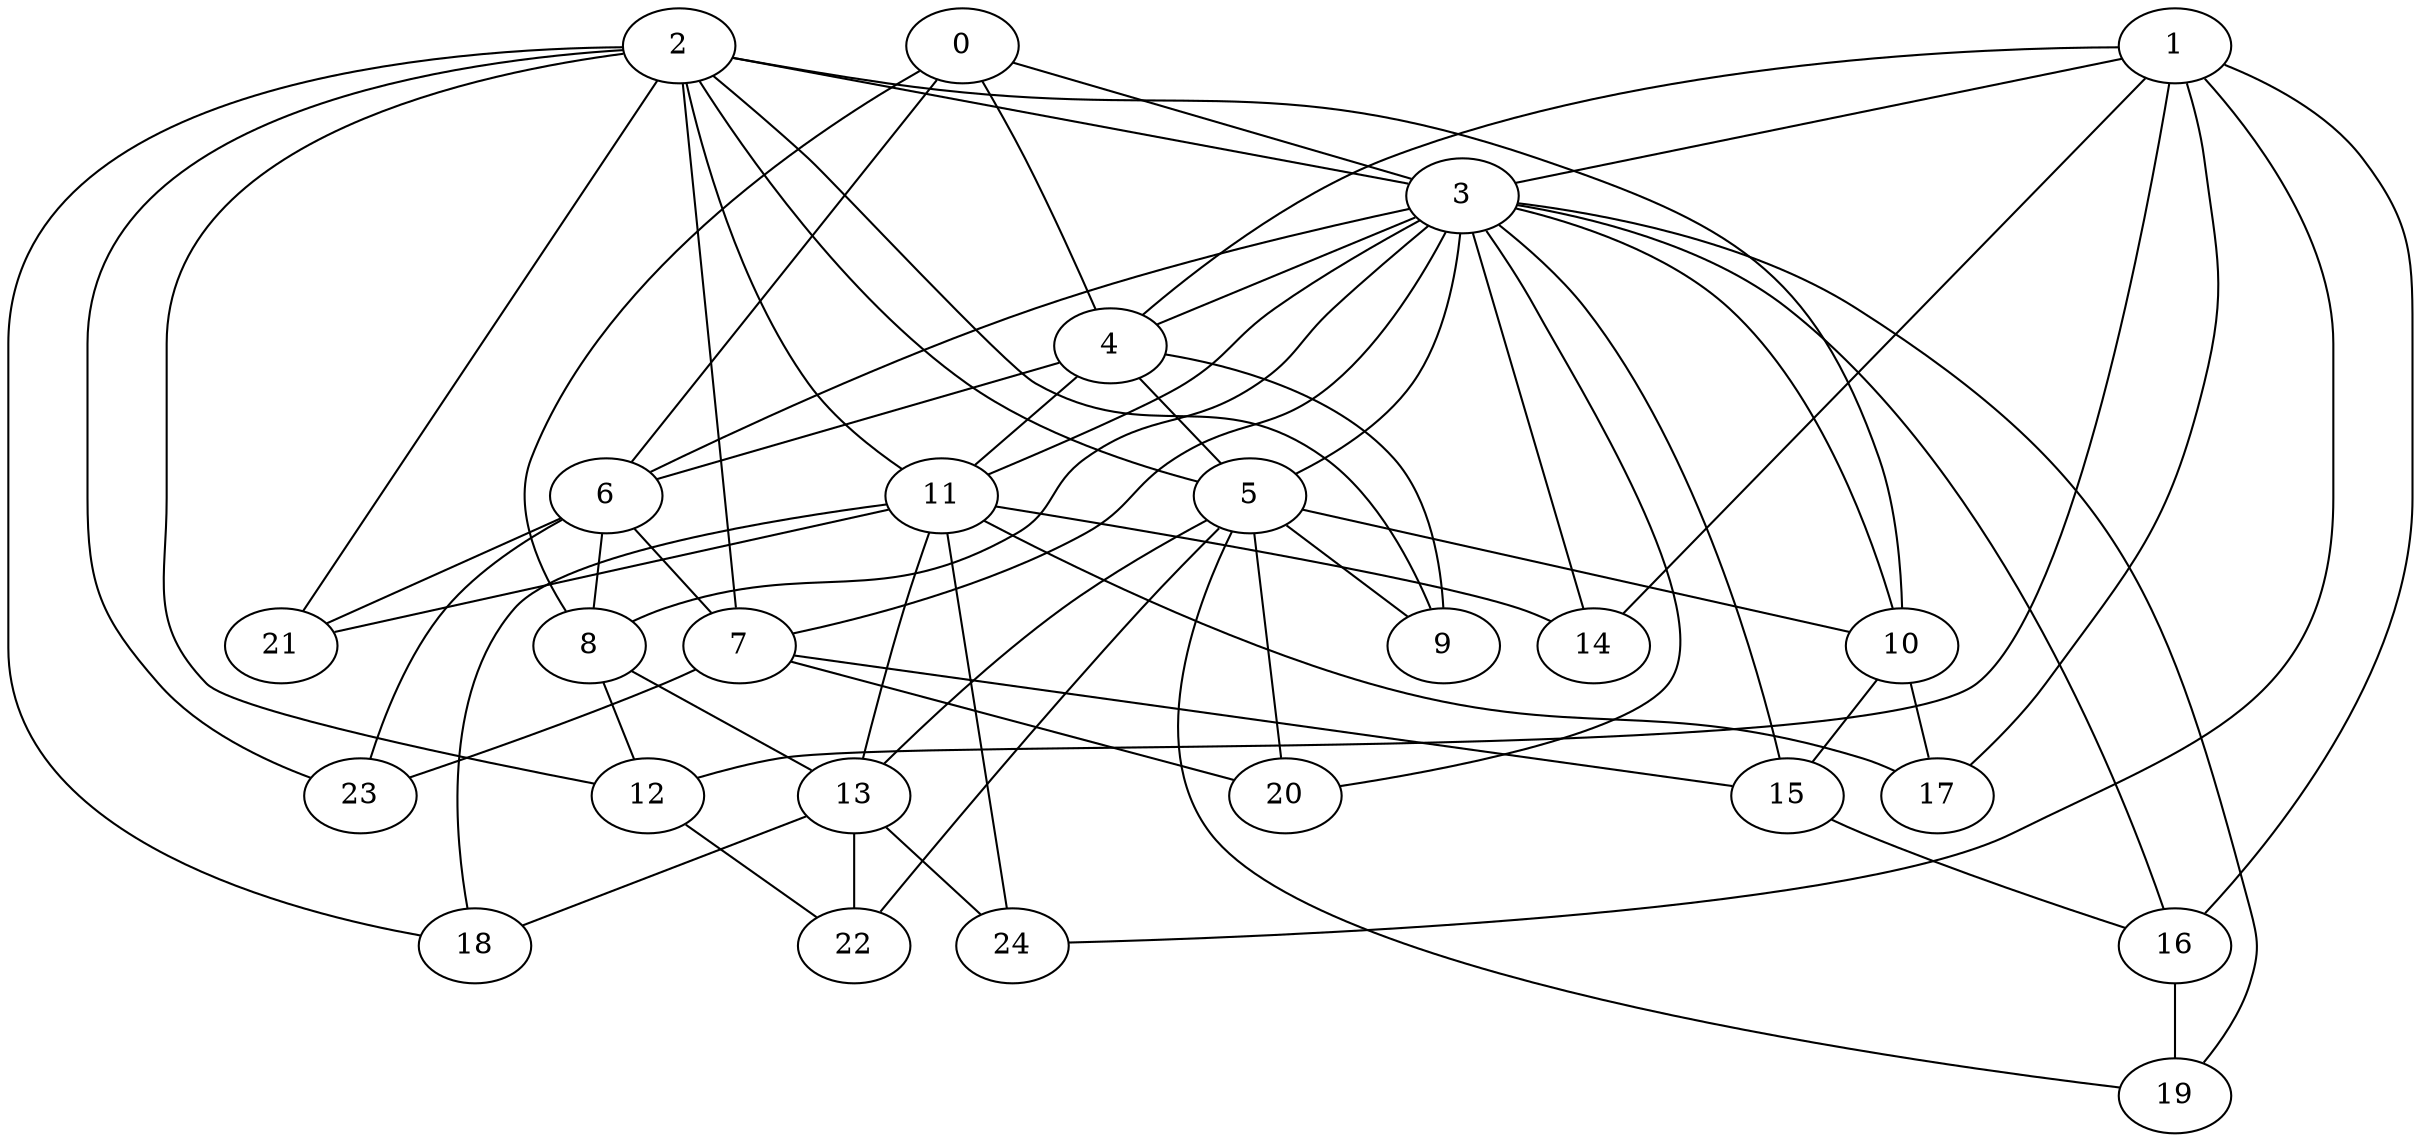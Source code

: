 strict graph "barabasi_albert_graph(25,3)" {
0;
1;
2;
3;
4;
5;
6;
7;
8;
9;
10;
11;
12;
13;
14;
15;
16;
17;
18;
19;
20;
21;
22;
23;
24;
0 -- 8  [is_available=True, prob="0.456916123089"];
0 -- 3  [is_available=True, prob="0.919265080785"];
0 -- 4  [is_available=True, prob="0.230687496519"];
0 -- 6  [is_available=True, prob="0.688507471805"];
1 -- 3  [is_available=True, prob="1.0"];
1 -- 4  [is_available=True, prob="0.0987449625123"];
1 -- 12  [is_available=True, prob="0.279649813246"];
1 -- 14  [is_available=True, prob="1.0"];
1 -- 16  [is_available=True, prob="1.0"];
1 -- 17  [is_available=True, prob="1.0"];
1 -- 24  [is_available=True, prob="0.967295903533"];
2 -- 3  [is_available=True, prob="0.474544259846"];
2 -- 5  [is_available=True, prob="0.575516589344"];
2 -- 7  [is_available=True, prob="1.0"];
2 -- 9  [is_available=True, prob="0.0665943223446"];
2 -- 10  [is_available=True, prob="1.0"];
2 -- 11  [is_available=True, prob="1.0"];
2 -- 12  [is_available=True, prob="1.0"];
2 -- 18  [is_available=True, prob="0.887483307559"];
2 -- 21  [is_available=True, prob="0.361556280602"];
2 -- 23  [is_available=True, prob="0.552599251985"];
3 -- 4  [is_available=True, prob="1.0"];
3 -- 5  [is_available=True, prob="0.529743882556"];
3 -- 6  [is_available=True, prob="0.673560340871"];
3 -- 7  [is_available=True, prob="0.304776351885"];
3 -- 8  [is_available=True, prob="0.553712980016"];
3 -- 10  [is_available=True, prob="0.935495828429"];
3 -- 11  [is_available=True, prob="0.230806078257"];
3 -- 14  [is_available=True, prob="0.208159063867"];
3 -- 15  [is_available=True, prob="1.0"];
3 -- 16  [is_available=True, prob="0.979631306074"];
3 -- 19  [is_available=True, prob="0.898430628198"];
3 -- 20  [is_available=True, prob="0.414760209519"];
4 -- 5  [is_available=True, prob="0.230096095743"];
4 -- 6  [is_available=True, prob="0.335550049148"];
4 -- 9  [is_available=True, prob="0.63813454906"];
4 -- 11  [is_available=True, prob="0.753280195151"];
5 -- 9  [is_available=True, prob="1.0"];
5 -- 10  [is_available=True, prob="0.00571079996915"];
5 -- 13  [is_available=True, prob="0.735183488311"];
5 -- 19  [is_available=True, prob="0.452564122371"];
5 -- 20  [is_available=True, prob="0.0637379459979"];
5 -- 22  [is_available=True, prob="0.615908218134"];
6 -- 7  [is_available=True, prob="0.226054757545"];
6 -- 8  [is_available=True, prob="0.191039031121"];
6 -- 21  [is_available=True, prob="0.518224075888"];
6 -- 23  [is_available=True, prob="1.0"];
7 -- 15  [is_available=True, prob="1.0"];
7 -- 20  [is_available=True, prob="0.315260633384"];
7 -- 23  [is_available=True, prob="0.901778006936"];
8 -- 12  [is_available=True, prob="1.0"];
8 -- 13  [is_available=True, prob="1.0"];
10 -- 17  [is_available=True, prob="1.0"];
10 -- 15  [is_available=True, prob="0.68162282325"];
11 -- 13  [is_available=True, prob="1.0"];
11 -- 14  [is_available=True, prob="0.493234664868"];
11 -- 17  [is_available=True, prob="0.857746354628"];
11 -- 18  [is_available=True, prob="0.0457953200566"];
11 -- 21  [is_available=True, prob="0.552141900165"];
11 -- 24  [is_available=True, prob="1.0"];
12 -- 22  [is_available=True, prob="0.617009080969"];
13 -- 18  [is_available=True, prob="1.0"];
13 -- 22  [is_available=True, prob="0.245753030764"];
13 -- 24  [is_available=True, prob="0.609743310377"];
15 -- 16  [is_available=True, prob="0.366279749726"];
16 -- 19  [is_available=True, prob="0.00372637138811"];
}
